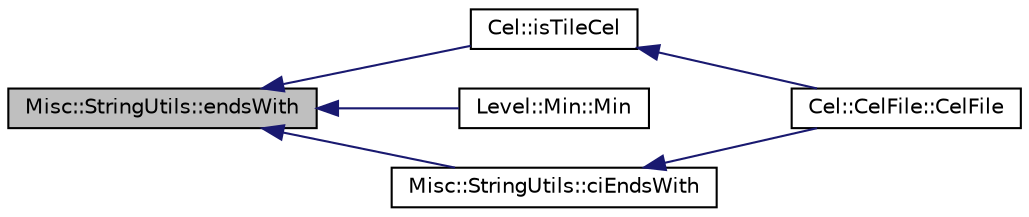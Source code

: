 digraph G
{
  edge [fontname="Helvetica",fontsize="10",labelfontname="Helvetica",labelfontsize="10"];
  node [fontname="Helvetica",fontsize="10",shape=record];
  rankdir="LR";
  Node1 [label="Misc::StringUtils::endsWith",height=0.2,width=0.4,color="black", fillcolor="grey75", style="filled" fontcolor="black"];
  Node1 -> Node2 [dir="back",color="midnightblue",fontsize="10",style="solid",fontname="Helvetica"];
  Node2 [label="Cel::isTileCel",height=0.2,width=0.4,color="black", fillcolor="white", style="filled",URL="$namespace_cel.html#a8b0f7a8271312959f51b91ddc45d23e3"];
  Node2 -> Node3 [dir="back",color="midnightblue",fontsize="10",style="solid",fontname="Helvetica"];
  Node3 [label="Cel::CelFile::CelFile",height=0.2,width=0.4,color="black", fillcolor="white", style="filled",URL="$class_cel_1_1_cel_file.html#a7aa56b24ad6db831061b2b1f4faed266"];
  Node1 -> Node4 [dir="back",color="midnightblue",fontsize="10",style="solid",fontname="Helvetica"];
  Node4 [label="Level::Min::Min",height=0.2,width=0.4,color="black", fillcolor="white", style="filled",URL="$class_level_1_1_min.html#ab29c456876f2cc69a0247e419fa17337"];
  Node1 -> Node5 [dir="back",color="midnightblue",fontsize="10",style="solid",fontname="Helvetica"];
  Node5 [label="Misc::StringUtils::ciEndsWith",height=0.2,width=0.4,color="black", fillcolor="white", style="filled",URL="$class_misc_1_1_string_utils.html#a79a0bc2bbd6fa14a52eb4401418bba87"];
  Node5 -> Node3 [dir="back",color="midnightblue",fontsize="10",style="solid",fontname="Helvetica"];
}
